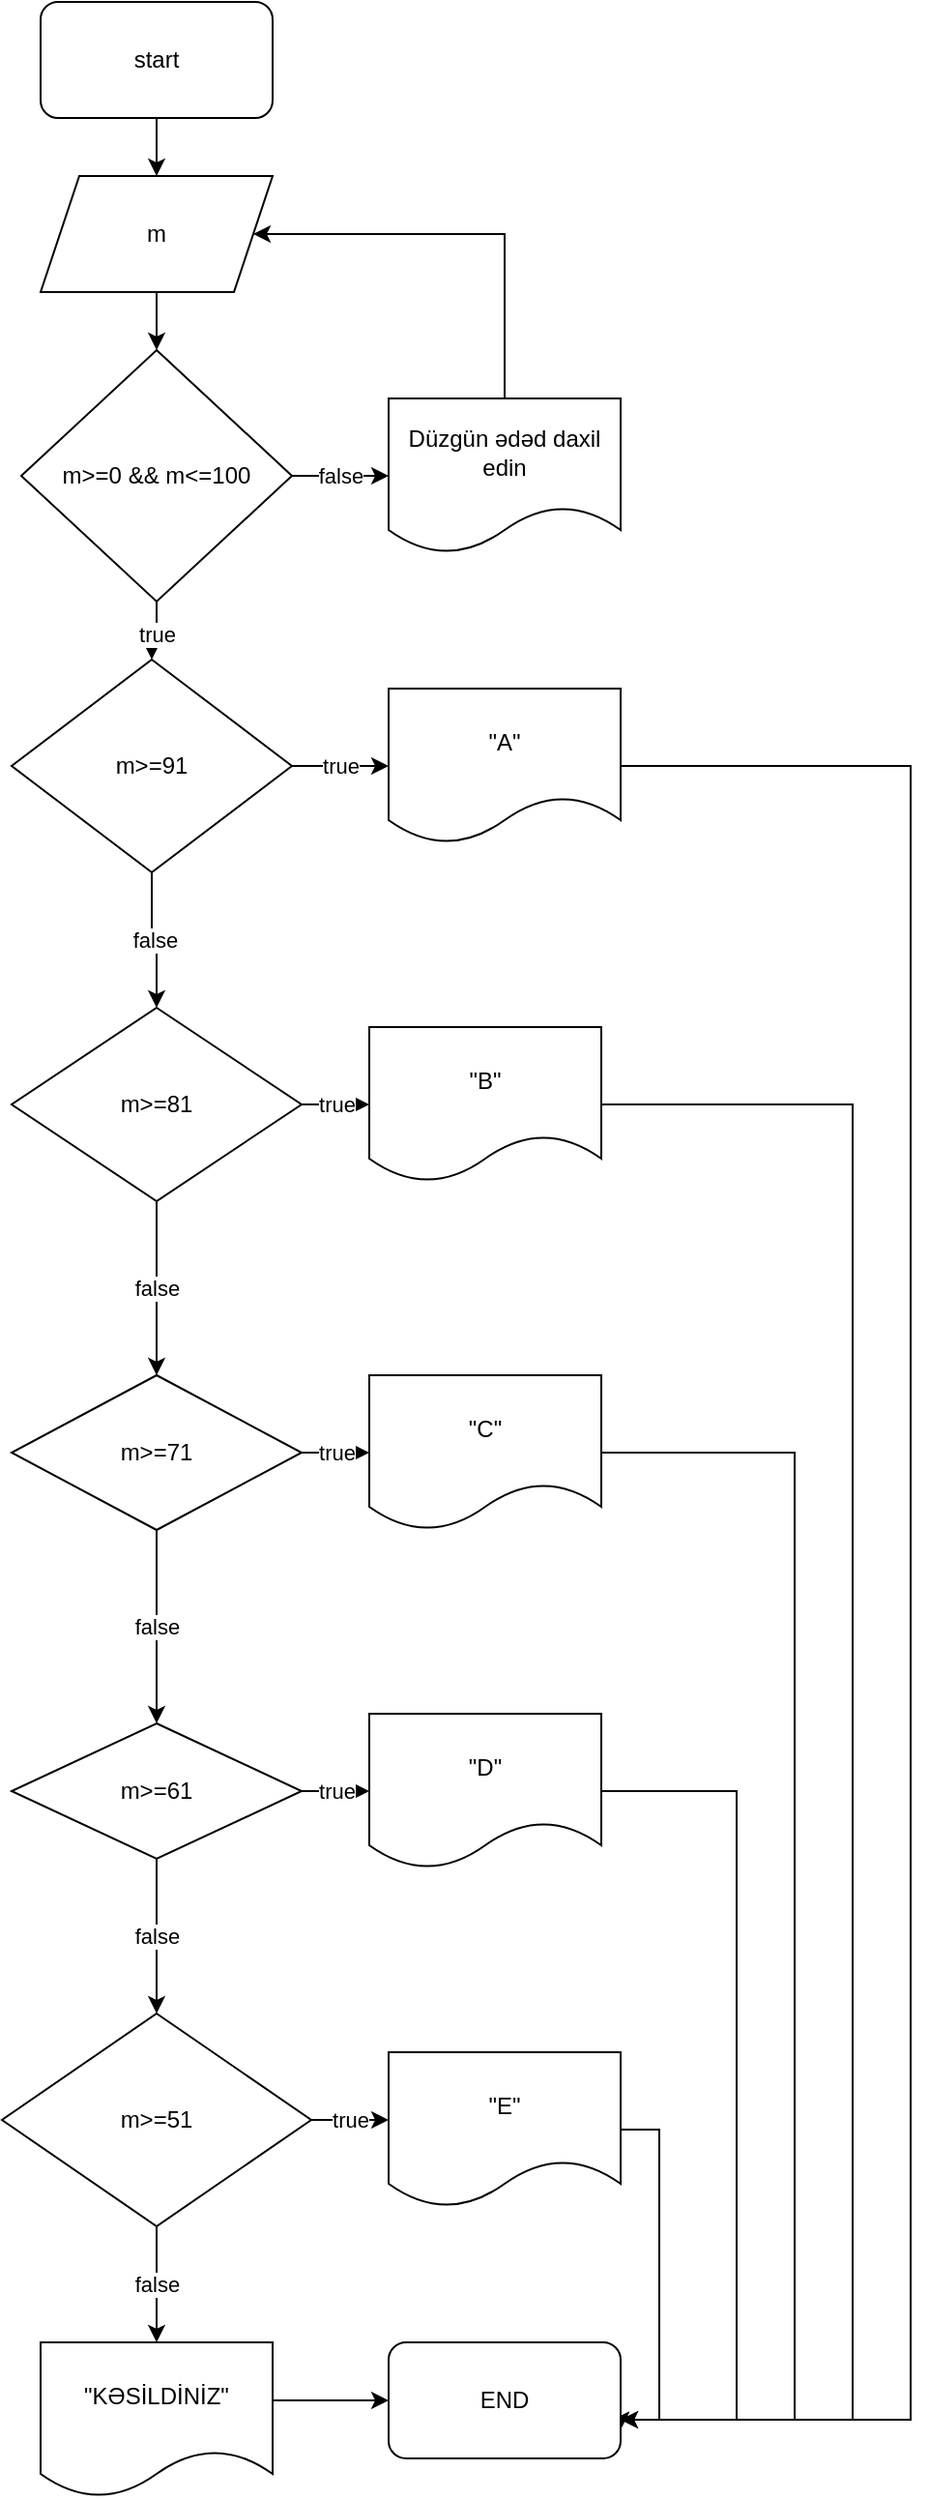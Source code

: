 <mxfile version="15.2.7" type="github">
  <diagram id="_fbWL5qbUTQsTGgUPnSX" name="Page-1">
    <mxGraphModel dx="1038" dy="489" grid="1" gridSize="10" guides="1" tooltips="1" connect="1" arrows="1" fold="1" page="1" pageScale="1" pageWidth="827" pageHeight="1169" math="0" shadow="0">
      <root>
        <mxCell id="0" />
        <mxCell id="1" parent="0" />
        <mxCell id="wr6Mb2dVWBMzEhikk02v-3" value="" style="edgeStyle=orthogonalEdgeStyle;rounded=0;orthogonalLoop=1;jettySize=auto;html=1;" parent="1" source="wr6Mb2dVWBMzEhikk02v-1" target="wr6Mb2dVWBMzEhikk02v-2" edge="1">
          <mxGeometry relative="1" as="geometry" />
        </mxCell>
        <mxCell id="wr6Mb2dVWBMzEhikk02v-1" value="start" style="rounded=1;whiteSpace=wrap;html=1;" parent="1" vertex="1">
          <mxGeometry x="340" y="10" width="120" height="60" as="geometry" />
        </mxCell>
        <mxCell id="wr6Mb2dVWBMzEhikk02v-5" value="" style="edgeStyle=orthogonalEdgeStyle;rounded=0;orthogonalLoop=1;jettySize=auto;html=1;" parent="1" source="wr6Mb2dVWBMzEhikk02v-2" target="wr6Mb2dVWBMzEhikk02v-4" edge="1">
          <mxGeometry relative="1" as="geometry" />
        </mxCell>
        <mxCell id="wr6Mb2dVWBMzEhikk02v-2" value="m" style="shape=parallelogram;perimeter=parallelogramPerimeter;whiteSpace=wrap;html=1;fixedSize=1;" parent="1" vertex="1">
          <mxGeometry x="340" y="100" width="120" height="60" as="geometry" />
        </mxCell>
        <mxCell id="wr6Mb2dVWBMzEhikk02v-7" value="false" style="edgeStyle=orthogonalEdgeStyle;rounded=0;orthogonalLoop=1;jettySize=auto;html=1;" parent="1" source="wr6Mb2dVWBMzEhikk02v-4" target="wr6Mb2dVWBMzEhikk02v-6" edge="1">
          <mxGeometry relative="1" as="geometry" />
        </mxCell>
        <mxCell id="wr6Mb2dVWBMzEhikk02v-10" value="true" style="edgeStyle=orthogonalEdgeStyle;rounded=0;orthogonalLoop=1;jettySize=auto;html=1;" parent="1" source="wr6Mb2dVWBMzEhikk02v-4" target="wr6Mb2dVWBMzEhikk02v-9" edge="1">
          <mxGeometry relative="1" as="geometry" />
        </mxCell>
        <mxCell id="wr6Mb2dVWBMzEhikk02v-4" value="m&amp;gt;=0 &amp;amp;&amp;amp; m&amp;lt;=100" style="rhombus;whiteSpace=wrap;html=1;" parent="1" vertex="1">
          <mxGeometry x="330" y="190" width="140" height="130" as="geometry" />
        </mxCell>
        <mxCell id="wr6Mb2dVWBMzEhikk02v-8" style="edgeStyle=orthogonalEdgeStyle;rounded=0;orthogonalLoop=1;jettySize=auto;html=1;exitX=0.5;exitY=0;exitDx=0;exitDy=0;entryX=1;entryY=0.5;entryDx=0;entryDy=0;" parent="1" source="wr6Mb2dVWBMzEhikk02v-6" target="wr6Mb2dVWBMzEhikk02v-2" edge="1">
          <mxGeometry relative="1" as="geometry">
            <mxPoint x="580" y="110" as="targetPoint" />
            <Array as="points">
              <mxPoint x="580" y="130" />
            </Array>
          </mxGeometry>
        </mxCell>
        <mxCell id="wr6Mb2dVWBMzEhikk02v-6" value="Düzgün ədəd daxil edin" style="shape=document;whiteSpace=wrap;html=1;boundedLbl=1;" parent="1" vertex="1">
          <mxGeometry x="520" y="215" width="120" height="80" as="geometry" />
        </mxCell>
        <mxCell id="wr6Mb2dVWBMzEhikk02v-13" value="true" style="edgeStyle=orthogonalEdgeStyle;rounded=0;orthogonalLoop=1;jettySize=auto;html=1;" parent="1" source="wr6Mb2dVWBMzEhikk02v-9" target="wr6Mb2dVWBMzEhikk02v-11" edge="1">
          <mxGeometry relative="1" as="geometry" />
        </mxCell>
        <mxCell id="wr6Mb2dVWBMzEhikk02v-15" value="false" style="edgeStyle=orthogonalEdgeStyle;rounded=0;orthogonalLoop=1;jettySize=auto;html=1;" parent="1" source="wr6Mb2dVWBMzEhikk02v-9" target="wr6Mb2dVWBMzEhikk02v-14" edge="1">
          <mxGeometry relative="1" as="geometry" />
        </mxCell>
        <mxCell id="wr6Mb2dVWBMzEhikk02v-9" value="m&amp;gt;=91" style="rhombus;whiteSpace=wrap;html=1;" parent="1" vertex="1">
          <mxGeometry x="325" y="350" width="145" height="110" as="geometry" />
        </mxCell>
        <mxCell id="wr6Mb2dVWBMzEhikk02v-40" style="edgeStyle=orthogonalEdgeStyle;rounded=0;orthogonalLoop=1;jettySize=auto;html=1;entryX=1;entryY=0.667;entryDx=0;entryDy=0;entryPerimeter=0;" parent="1" source="wr6Mb2dVWBMzEhikk02v-11" target="wr6Mb2dVWBMzEhikk02v-34" edge="1">
          <mxGeometry relative="1" as="geometry">
            <mxPoint x="770" y="1260" as="targetPoint" />
            <Array as="points">
              <mxPoint x="790" y="405" />
              <mxPoint x="790" y="1260" />
            </Array>
          </mxGeometry>
        </mxCell>
        <mxCell id="wr6Mb2dVWBMzEhikk02v-11" value="&quot;A&quot;" style="shape=document;whiteSpace=wrap;html=1;boundedLbl=1;" parent="1" vertex="1">
          <mxGeometry x="520" y="365" width="120" height="80" as="geometry" />
        </mxCell>
        <mxCell id="wr6Mb2dVWBMzEhikk02v-18" value="true" style="edgeStyle=orthogonalEdgeStyle;rounded=0;orthogonalLoop=1;jettySize=auto;html=1;" parent="1" source="wr6Mb2dVWBMzEhikk02v-14" target="wr6Mb2dVWBMzEhikk02v-16" edge="1">
          <mxGeometry relative="1" as="geometry" />
        </mxCell>
        <mxCell id="wr6Mb2dVWBMzEhikk02v-20" value="false" style="edgeStyle=orthogonalEdgeStyle;rounded=0;orthogonalLoop=1;jettySize=auto;html=1;" parent="1" source="wr6Mb2dVWBMzEhikk02v-14" target="wr6Mb2dVWBMzEhikk02v-19" edge="1">
          <mxGeometry relative="1" as="geometry" />
        </mxCell>
        <mxCell id="wr6Mb2dVWBMzEhikk02v-14" value="m&amp;gt;=81" style="rhombus;whiteSpace=wrap;html=1;" parent="1" vertex="1">
          <mxGeometry x="325" y="530" width="150" height="100" as="geometry" />
        </mxCell>
        <mxCell id="wr6Mb2dVWBMzEhikk02v-39" style="edgeStyle=orthogonalEdgeStyle;rounded=0;orthogonalLoop=1;jettySize=auto;html=1;entryX=1;entryY=0.75;entryDx=0;entryDy=0;" parent="1" source="wr6Mb2dVWBMzEhikk02v-16" target="wr6Mb2dVWBMzEhikk02v-34" edge="1">
          <mxGeometry relative="1" as="geometry">
            <mxPoint x="760" y="1260" as="targetPoint" />
            <Array as="points">
              <mxPoint x="760" y="580" />
              <mxPoint x="760" y="1260" />
              <mxPoint x="640" y="1260" />
            </Array>
          </mxGeometry>
        </mxCell>
        <mxCell id="wr6Mb2dVWBMzEhikk02v-16" value="&quot;B&quot;" style="shape=document;whiteSpace=wrap;html=1;boundedLbl=1;" parent="1" vertex="1">
          <mxGeometry x="510" y="540" width="120" height="80" as="geometry" />
        </mxCell>
        <mxCell id="wr6Mb2dVWBMzEhikk02v-22" value="true" style="edgeStyle=orthogonalEdgeStyle;rounded=0;orthogonalLoop=1;jettySize=auto;html=1;" parent="1" source="wr6Mb2dVWBMzEhikk02v-19" target="wr6Mb2dVWBMzEhikk02v-21" edge="1">
          <mxGeometry relative="1" as="geometry" />
        </mxCell>
        <mxCell id="wr6Mb2dVWBMzEhikk02v-24" value="false" style="edgeStyle=orthogonalEdgeStyle;rounded=0;orthogonalLoop=1;jettySize=auto;html=1;" parent="1" source="wr6Mb2dVWBMzEhikk02v-19" target="wr6Mb2dVWBMzEhikk02v-23" edge="1">
          <mxGeometry relative="1" as="geometry" />
        </mxCell>
        <mxCell id="wr6Mb2dVWBMzEhikk02v-19" value="m&amp;gt;=71" style="rhombus;whiteSpace=wrap;html=1;" parent="1" vertex="1">
          <mxGeometry x="325" y="720" width="150" height="80" as="geometry" />
        </mxCell>
        <mxCell id="wr6Mb2dVWBMzEhikk02v-38" style="edgeStyle=orthogonalEdgeStyle;rounded=0;orthogonalLoop=1;jettySize=auto;html=1;entryX=1;entryY=0.75;entryDx=0;entryDy=0;" parent="1" source="wr6Mb2dVWBMzEhikk02v-21" target="wr6Mb2dVWBMzEhikk02v-34" edge="1">
          <mxGeometry relative="1" as="geometry">
            <mxPoint x="720" y="1260" as="targetPoint" />
            <Array as="points">
              <mxPoint x="730" y="760" />
              <mxPoint x="730" y="1260" />
              <mxPoint x="640" y="1260" />
            </Array>
          </mxGeometry>
        </mxCell>
        <mxCell id="wr6Mb2dVWBMzEhikk02v-21" value="&quot;C&quot;" style="shape=document;whiteSpace=wrap;html=1;boundedLbl=1;" parent="1" vertex="1">
          <mxGeometry x="510" y="720" width="120" height="80" as="geometry" />
        </mxCell>
        <mxCell id="wr6Mb2dVWBMzEhikk02v-26" value="true" style="edgeStyle=orthogonalEdgeStyle;rounded=0;orthogonalLoop=1;jettySize=auto;html=1;" parent="1" source="wr6Mb2dVWBMzEhikk02v-23" target="wr6Mb2dVWBMzEhikk02v-25" edge="1">
          <mxGeometry relative="1" as="geometry" />
        </mxCell>
        <mxCell id="wr6Mb2dVWBMzEhikk02v-29" value="false" style="edgeStyle=orthogonalEdgeStyle;rounded=0;orthogonalLoop=1;jettySize=auto;html=1;" parent="1" source="wr6Mb2dVWBMzEhikk02v-23" target="wr6Mb2dVWBMzEhikk02v-28" edge="1">
          <mxGeometry relative="1" as="geometry" />
        </mxCell>
        <mxCell id="wr6Mb2dVWBMzEhikk02v-23" value="m&amp;gt;=61" style="rhombus;whiteSpace=wrap;html=1;" parent="1" vertex="1">
          <mxGeometry x="325" y="900" width="150" height="70" as="geometry" />
        </mxCell>
        <mxCell id="wr6Mb2dVWBMzEhikk02v-37" style="edgeStyle=orthogonalEdgeStyle;rounded=0;orthogonalLoop=1;jettySize=auto;html=1;entryX=1;entryY=0.75;entryDx=0;entryDy=0;" parent="1" source="wr6Mb2dVWBMzEhikk02v-25" target="wr6Mb2dVWBMzEhikk02v-34" edge="1">
          <mxGeometry relative="1" as="geometry">
            <mxPoint x="720" y="1260" as="targetPoint" />
            <Array as="points">
              <mxPoint x="700" y="935" />
              <mxPoint x="700" y="1260" />
              <mxPoint x="640" y="1260" />
            </Array>
          </mxGeometry>
        </mxCell>
        <mxCell id="wr6Mb2dVWBMzEhikk02v-25" value="&quot;D&quot;" style="shape=document;whiteSpace=wrap;html=1;boundedLbl=1;" parent="1" vertex="1">
          <mxGeometry x="510" y="895" width="120" height="80" as="geometry" />
        </mxCell>
        <mxCell id="wr6Mb2dVWBMzEhikk02v-31" value="true" style="edgeStyle=orthogonalEdgeStyle;rounded=0;orthogonalLoop=1;jettySize=auto;html=1;" parent="1" source="wr6Mb2dVWBMzEhikk02v-28" target="wr6Mb2dVWBMzEhikk02v-30" edge="1">
          <mxGeometry relative="1" as="geometry">
            <Array as="points">
              <mxPoint x="470" y="1080" />
              <mxPoint x="470" y="1080" />
            </Array>
          </mxGeometry>
        </mxCell>
        <mxCell id="wr6Mb2dVWBMzEhikk02v-33" value="false" style="edgeStyle=orthogonalEdgeStyle;rounded=0;orthogonalLoop=1;jettySize=auto;html=1;" parent="1" source="wr6Mb2dVWBMzEhikk02v-28" target="wr6Mb2dVWBMzEhikk02v-32" edge="1">
          <mxGeometry relative="1" as="geometry" />
        </mxCell>
        <mxCell id="wr6Mb2dVWBMzEhikk02v-28" value="m&amp;gt;=51" style="rhombus;whiteSpace=wrap;html=1;" parent="1" vertex="1">
          <mxGeometry x="320" y="1050" width="160" height="110" as="geometry" />
        </mxCell>
        <mxCell id="wr6Mb2dVWBMzEhikk02v-36" style="edgeStyle=orthogonalEdgeStyle;rounded=0;orthogonalLoop=1;jettySize=auto;html=1;exitX=1;exitY=0.5;exitDx=0;exitDy=0;entryX=1;entryY=0.667;entryDx=0;entryDy=0;entryPerimeter=0;" parent="1" source="wr6Mb2dVWBMzEhikk02v-30" target="wr6Mb2dVWBMzEhikk02v-34" edge="1">
          <mxGeometry relative="1" as="geometry">
            <mxPoint x="720" y="1250" as="targetPoint" />
          </mxGeometry>
        </mxCell>
        <mxCell id="wr6Mb2dVWBMzEhikk02v-30" value="&quot;E&quot;" style="shape=document;whiteSpace=wrap;html=1;boundedLbl=1;" parent="1" vertex="1">
          <mxGeometry x="520" y="1070" width="120" height="80" as="geometry" />
        </mxCell>
        <mxCell id="wr6Mb2dVWBMzEhikk02v-35" value="" style="edgeStyle=orthogonalEdgeStyle;rounded=0;orthogonalLoop=1;jettySize=auto;html=1;" parent="1" source="wr6Mb2dVWBMzEhikk02v-32" target="wr6Mb2dVWBMzEhikk02v-34" edge="1">
          <mxGeometry relative="1" as="geometry">
            <Array as="points">
              <mxPoint x="480" y="1250" />
              <mxPoint x="480" y="1250" />
            </Array>
          </mxGeometry>
        </mxCell>
        <mxCell id="wr6Mb2dVWBMzEhikk02v-32" value="&quot;KƏSİLDİNİZ&quot;" style="shape=document;whiteSpace=wrap;html=1;boundedLbl=1;" parent="1" vertex="1">
          <mxGeometry x="340" y="1220" width="120" height="80" as="geometry" />
        </mxCell>
        <mxCell id="wr6Mb2dVWBMzEhikk02v-34" value="END" style="rounded=1;whiteSpace=wrap;html=1;" parent="1" vertex="1">
          <mxGeometry x="520" y="1220" width="120" height="60" as="geometry" />
        </mxCell>
      </root>
    </mxGraphModel>
  </diagram>
</mxfile>
